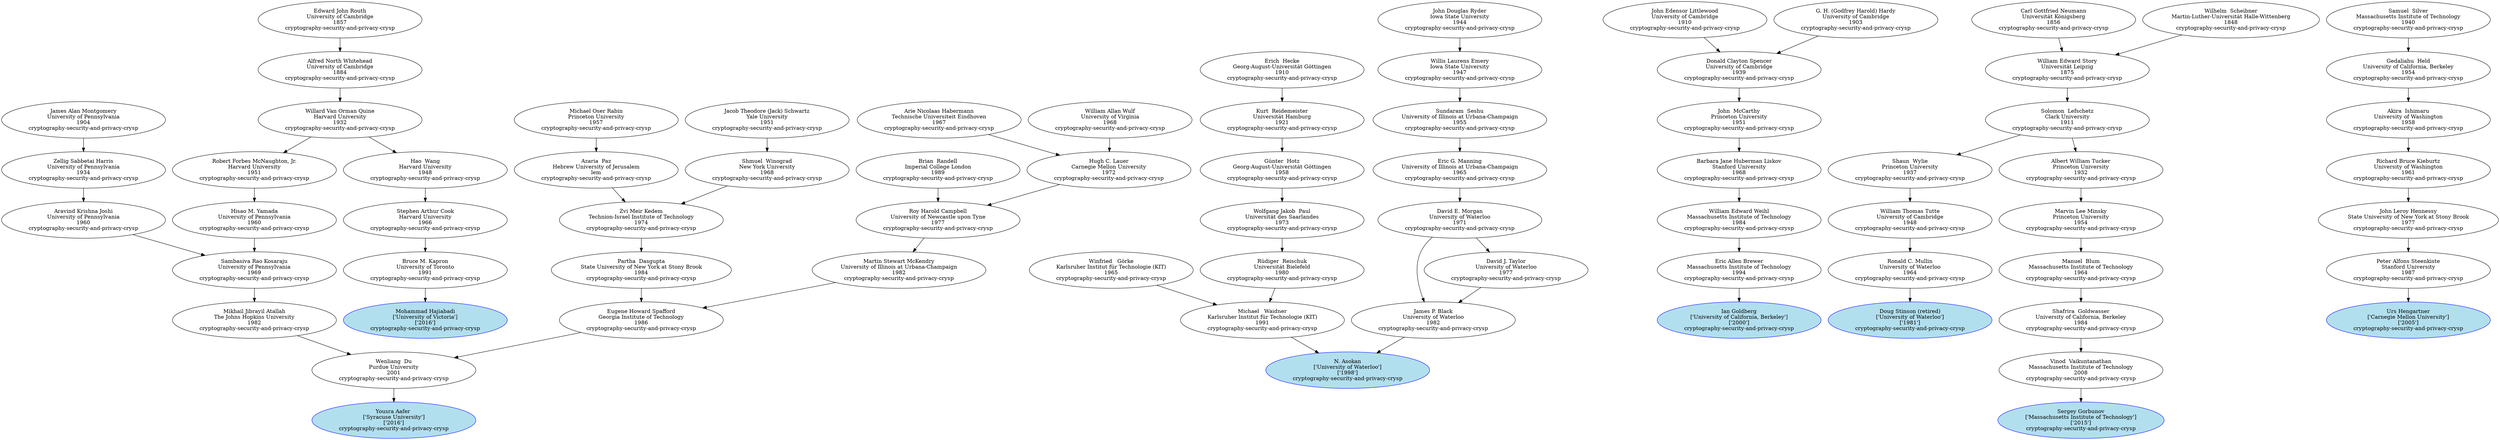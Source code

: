 digraph "Academic Genealogy for cryptography-security-and-privacy-crysp" {
	218594 [label="Yousra Aafer 
['Syracuse University']
['2016']
cryptography-security-and-privacy-crysp" color=blue fillcolor=lightblue2 style=filled]
	67046 [label="N. Asokan
['University of Waterloo']
['1998']
cryptography-security-and-privacy-crysp" color=blue fillcolor=lightblue2 style=filled]
	70144 [label="Ian Goldberg
['University of California, Berkeley']
['2000']
cryptography-security-and-privacy-crysp" color=blue fillcolor=lightblue2 style=filled]
	203875 [label="Sergey Gorbunov
['Massachusetts Institute of Technology']
['2015']
cryptography-security-and-privacy-crysp" color=blue fillcolor=lightblue2 style=filled]
	206018 [label="Mohammad Hajiabadi
['University of Victoria']
['2016']
cryptography-security-and-privacy-crysp" color=blue fillcolor=lightblue2 style=filled]
	145850 [label="Urs Hengartner
['Carnegie Mellon University']
['2005']
cryptography-security-and-privacy-crysp" color=blue fillcolor=lightblue2 style=filled]
	33044 [label="Doug Stinson (retired)
['University of Waterloo']
['1981']
cryptography-security-and-privacy-crysp" color=blue fillcolor=lightblue2 style=filled]
	81699 [label="Wenliang  Du
Purdue University
2001
cryptography-security-and-privacy-crysp"]
	120682 [label="Michael   Waidner
Karlsruher Institut für Technologie (KIT)
1991
cryptography-security-and-privacy-crysp"]
	66819 [label="James P. Black
University of Waterloo
1982
cryptography-security-and-privacy-crysp"]
	67451 [label="Eric Allen Brewer
Massachusetts Institute of Technology
1994
cryptography-security-and-privacy-crysp"]
	133526 [label="Vinod  Vaikuntanathan
Massachusetts Institute of Technology
2008
cryptography-security-and-privacy-crysp"]
	72032 [label="Bruce M. Kapron
University of Toronto
1991
cryptography-security-and-privacy-crysp"]
	50087 [label="Peter Alfons Steenkiste
Stanford University
1987
cryptography-security-and-privacy-crysp"]
	33040 [label="Ronald C. Mullin
University of Waterloo
1964
cryptography-security-and-privacy-crysp"]
	47076 [label="Mikhail Jibrayil Atallah
The Johns Hopkins University
1982
cryptography-security-and-privacy-crysp"]
	81691 [label="Eugene Howard Spafford
Georgia Institute of Technology
1986
cryptography-security-and-privacy-crysp"]
	120676 [label="Winfried   Görke
Karlsruher Institut für Technologie (KIT)
1965
cryptography-security-and-privacy-crysp"]
	58017 [label="Rüdiger  Reischuk
Universität Bielefeld
1980
cryptography-security-and-privacy-crysp"]
	66870 [label="David J. Taylor
University of Waterloo
1977
cryptography-security-and-privacy-crysp"]
	66871 [label="David E. Morgan
University of Waterloo
1971
cryptography-security-and-privacy-crysp"]
	67447 [label="William Edward Weihl
Massachusetts Institute of Technology
1984
cryptography-security-and-privacy-crysp"]
	35879 [label="Shafrira  Goldwasser
University of California, Berkeley
1984
cryptography-security-and-privacy-crysp"]
	14011 [label="Stephen Arthur Cook
Harvard University
1966
cryptography-security-and-privacy-crysp"]
	40909 [label="John Leroy Hennessy
State University of New York at Stony Brook
1977
cryptography-security-and-privacy-crysp"]
	15096 [label="William Thomas Tutte
University of Cambridge
1948
cryptography-security-and-privacy-crysp"]
	50660 [label="Sambasiva Rao Kosaraju
University of Pennsylvania
1969
cryptography-security-and-privacy-crysp"]
	52892 [label="Partha  Dasgupta
State University of New York at Stony Brook
1984
cryptography-security-and-privacy-crysp"]
	106989 [label="Martin Stewart McKendry
University of Illinois at Urbana-Champaign
1982
cryptography-security-and-privacy-crysp"]
	21130 [label="Wolfgang Jakob  Paul
Universität des Saarlandes
1973
cryptography-security-and-privacy-crysp"]
	66872 [label="Eric G. Manning
University of Illinois at Urbana-Champaign
1965
cryptography-security-and-privacy-crysp"]
	61932 [label="Barbara Jane Huberman Liskov
Stanford University
1968
cryptography-security-and-privacy-crysp"]
	13373 [label="Manuel  Blum
Massachusetts Institute of Technology
1964
cryptography-security-and-privacy-crysp"]
	29869 [label="Hao  Wang
Harvard University
1948
cryptography-security-and-privacy-crysp"]
	94545 [label="Richard Bruce Kieburtz
University of Washington
1961
cryptography-security-and-privacy-crysp"]
	1406 [label="Shaun  Wylie
Princeton University
1937
cryptography-security-and-privacy-crysp"]
	129486 [label="Aravind Krishna Joshi
University of Pennsylvania
1960
cryptography-security-and-privacy-crysp"]
	53467 [label="Hisao M. Yamada
University of Pennsylvania
1960
cryptography-security-and-privacy-crysp"]
	11624 [label="Zvi Meir Kedem
Technion-Israel Institute of Technology
1974
cryptography-security-and-privacy-crysp"]
	94846 [label="Roy Harold Campbell
University of Newcastle upon Tyne
1977
cryptography-security-and-privacy-crysp"]
	21668 [label="Günter  Hotz
Georg-August-Universität Göttingen
1958
cryptography-security-and-privacy-crysp"]
	92718 [label="Sundaram  Seshu
University of Illinois at Urbana-Champaign
1955
cryptography-security-and-privacy-crysp"]
	22145 [label="John  McCarthy
Princeton University
1951
cryptography-security-and-privacy-crysp"]
	6869 [label="Marvin Lee Minsky
Princeton University
1954
cryptography-security-and-privacy-crysp"]
	73831 [label="Willard Van Orman Quine
Harvard University
1932
cryptography-security-and-privacy-crysp"]
	21212 [label="Akira  Ishimaru
University of Washington
1958
cryptography-security-and-privacy-crysp"]
	7461 [label="Solomon  Lefschetz
Clark University
1911
cryptography-security-and-privacy-crysp"]
	76341 [label="Zellig Sabbetai Harris
University of Pennsylvania
1934
cryptography-security-and-privacy-crysp"]
	74578 [label="Robert Forbes McNaughton, Jr.
Harvard University
1951
cryptography-security-and-privacy-crysp"]
	74435 [label="Azaria  Paz
Hebrew University of Jerusalem
lem
cryptography-security-and-privacy-crysp"]
	8737 [label="Shmuel  Winograd
New York University
1968
cryptography-security-and-privacy-crysp"]
	149829 [label="Brian  Randell
Imperial College London
1989
cryptography-security-and-privacy-crysp"]
	185791 [label="Hugh C. Lauer
Carnegie Mellon University
1972
cryptography-security-and-privacy-crysp"]
	15252 [label="Kurt  Reidemeister
Universität Hamburg
1921
cryptography-security-and-privacy-crysp"]
	92644 [label="Willis Laurens Emery
Iowa State University
1947
cryptography-security-and-privacy-crysp"]
	10290 [label="Donald Clayton Spencer
University of Cambridge
1939
cryptography-security-and-privacy-crysp"]
	8581 [label="Albert William Tucker
Princeton University
1932
cryptography-security-and-privacy-crysp"]
	78732 [label="Alfred North Whitehead
University of Cambridge
1884
cryptography-security-and-privacy-crysp"]
	35108 [label="Gedaliahu  Held
University of California, Berkeley
1954
cryptography-security-and-privacy-crysp"]
	7451 [label="William Edward Story
Universität Leipzig
1875
cryptography-security-and-privacy-crysp"]
	129621 [label="James Alan Montgomery
University of Pennsylvania
1904
cryptography-security-and-privacy-crysp"]
	8023 [label="Michael Oser Rabin
Princeton University
1957
cryptography-security-and-privacy-crysp"]
	13409 [label="Jacob Theodore (Jack) Schwartz
Yale University
1951
cryptography-security-and-privacy-crysp"]
	50067 [label="Arie Nicolaas Habermann
Technische Universiteit Eindhoven
1967
cryptography-security-and-privacy-crysp"]
	50092 [label="William Allan Wulf
University of Virginia
1968
cryptography-security-and-privacy-crysp"]
	7379 [label="Erich  Hecke
Georg-August-Universität Göttingen
1910
cryptography-security-and-privacy-crysp"]
	92761 [label="John Douglas Ryder
Iowa State University
1944
cryptography-security-and-privacy-crysp"]
	10463 [label="John Edensor Littlewood
University of Cambridge
1910
cryptography-security-and-privacy-crysp"]
	17806 [label="G. H. (Godfrey Harold) Hardy
University of Cambridge
1903
cryptography-security-and-privacy-crysp"]
	101929 [label="Edward John Routh
University of Cambridge
1857
cryptography-security-and-privacy-crysp"]
	144842 [label="Samuel  Silver
Massachusetts Institute of Technology
1940
cryptography-security-and-privacy-crysp"]
	32858 [label="Carl Gottfried Neumann
Universität Königsberg
1856
cryptography-security-and-privacy-crysp"]
	18589 [label="Wilhelm  Scheibner
Martin-Luther-Universität Halle-Wittenberg
1848
cryptography-security-and-privacy-crysp"]
	81699 -> 218594
	120682 -> 67046
	66819 -> 67046
	67451 -> 70144
	133526 -> 203875
	72032 -> 206018
	50087 -> 145850
	33040 -> 33044
	47076 -> 81699
	81691 -> 81699
	120676 -> 120682
	58017 -> 120682
	66870 -> 66819
	66871 -> 66819
	67447 -> 67451
	35879 -> 133526
	14011 -> 72032
	40909 -> 50087
	15096 -> 33040
	50660 -> 47076
	52892 -> 81691
	106989 -> 81691
	21130 -> 58017
	66871 -> 66870
	66872 -> 66871
	61932 -> 67447
	13373 -> 35879
	29869 -> 14011
	94545 -> 40909
	1406 -> 15096
	129486 -> 50660
	53467 -> 50660
	11624 -> 52892
	94846 -> 106989
	21668 -> 21130
	92718 -> 66872
	22145 -> 61932
	6869 -> 13373
	73831 -> 29869
	21212 -> 94545
	7461 -> 1406
	76341 -> 129486
	74578 -> 53467
	74435 -> 11624
	8737 -> 11624
	149829 -> 94846
	185791 -> 94846
	15252 -> 21668
	92644 -> 92718
	10290 -> 22145
	8581 -> 6869
	78732 -> 73831
	35108 -> 21212
	7451 -> 7461
	129621 -> 76341
	73831 -> 74578
	8023 -> 74435
	13409 -> 8737
	50067 -> 185791
	50092 -> 185791
	7379 -> 15252
	92761 -> 92644
	10463 -> 10290
	17806 -> 10290
	7461 -> 8581
	101929 -> 78732
	144842 -> 35108
	32858 -> 7451
	18589 -> 7451
}
